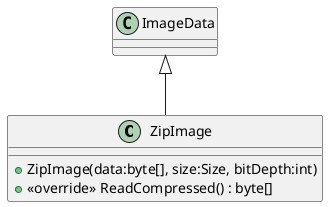 @startuml
class ZipImage {
    + ZipImage(data:byte[], size:Size, bitDepth:int)
    + <<override>> ReadCompressed() : byte[]
}
ImageData <|-- ZipImage
@enduml
